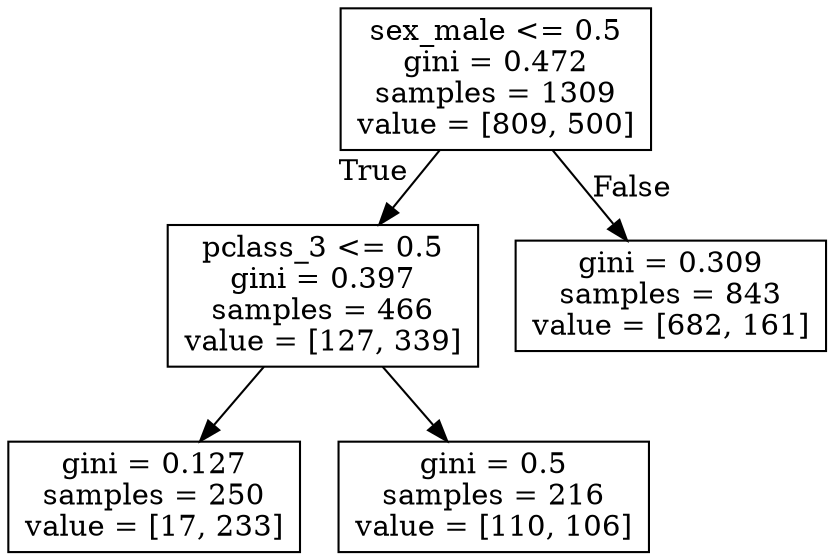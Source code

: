 digraph Tree {
node [shape=box] ;
0 [label="sex_male <= 0.5\ngini = 0.472\nsamples = 1309\nvalue = [809, 500]"] ;
1 [label="pclass_3 <= 0.5\ngini = 0.397\nsamples = 466\nvalue = [127, 339]"] ;
0 -> 1 [labeldistance=2.5, labelangle=45, headlabel="True"] ;
3 [label="gini = 0.127\nsamples = 250\nvalue = [17, 233]"] ;
1 -> 3 ;
4 [label="gini = 0.5\nsamples = 216\nvalue = [110, 106]"] ;
1 -> 4 ;
2 [label="gini = 0.309\nsamples = 843\nvalue = [682, 161]"] ;
0 -> 2 [labeldistance=2.5, labelangle=-45, headlabel="False"] ;
}